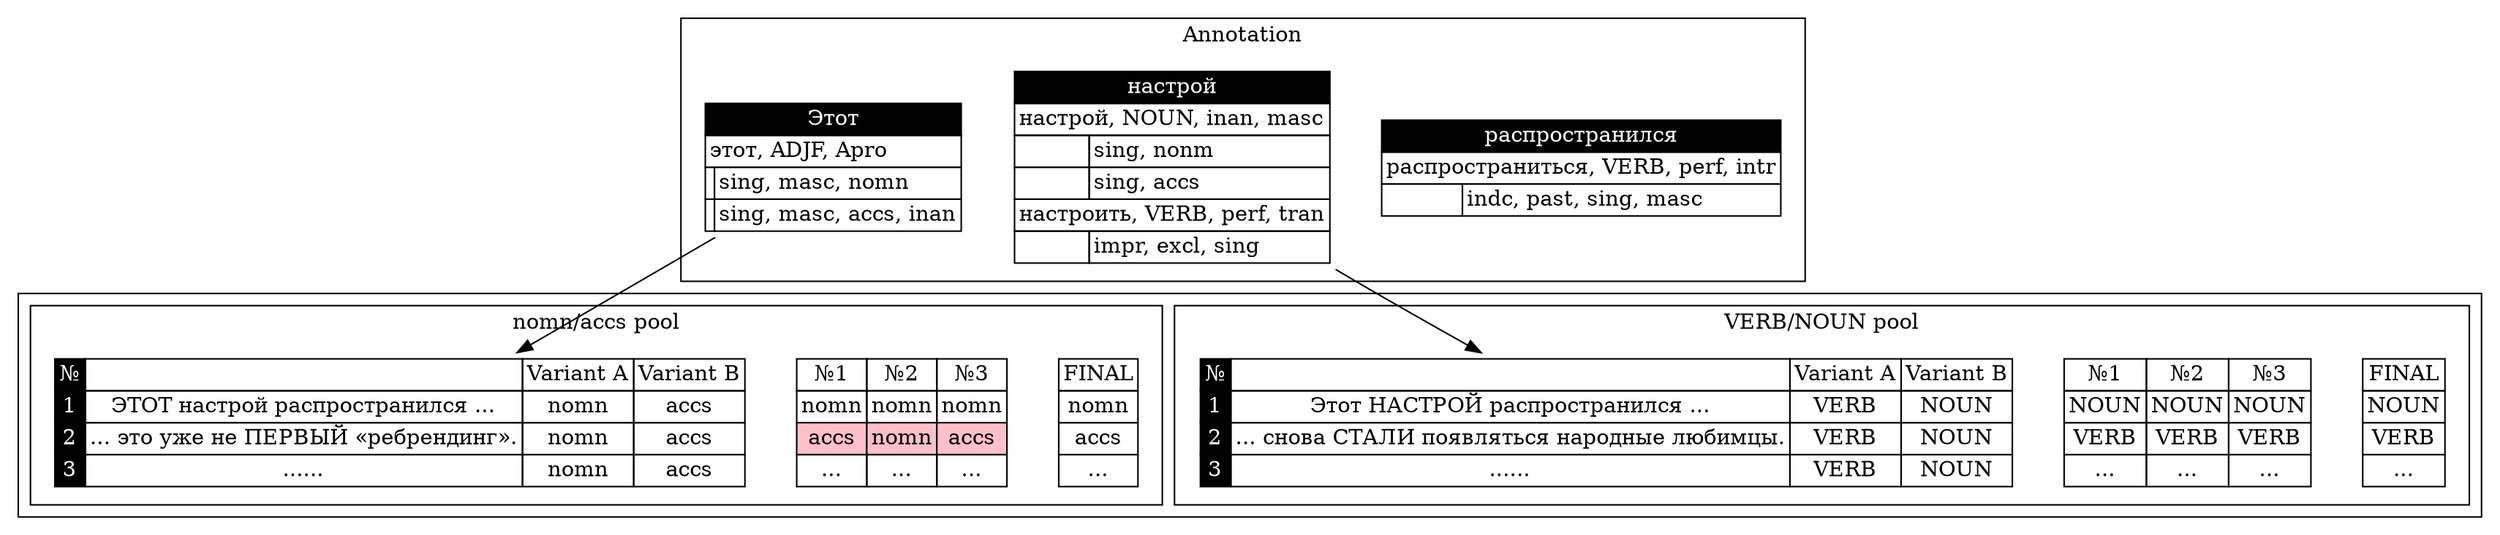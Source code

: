 digraph G {

subgraph cluster_1 {
  label = "Annotation";

  subgraph C1 {
  rank = same;
  //rankdir="LR";
  edge [style="invis"];
 
  W1 [shape=none, label=<
  <table border="0" cellborder="1" cellspacing="0">
    <tr><td colspan="2" bgcolor="black"><font color="white">Этот</font></td></tr>
    <tr><td colspan="2" align="left">этот, ADJF, Apro</td></tr>
    <tr><td></td><td align="left">sing, masc, nomn</td></tr>
    <tr><td></td><td align="left">sing, masc, accs, inan</td></tr>
  </table>>];

  W2 [shape=none, label=<
  <table border="0" cellborder="1" cellspacing="0">
    <tr><td colspan="2" bgcolor="black"><font color="white">настрой</font></td></tr>
    <tr><td colspan="2" align="left">настрой, NOUN, inan, masc</td></tr>
    <tr><td></td><td align="left">sing, nonm</td></tr>
    <tr><td></td><td align="left">sing, accs</td></tr>
    <tr><td colspan="2" align="left">настроить, VERB, perf, tran</td></tr>
    <tr><td></td><td align="left">impr, excl, sing</td></tr>
  </table>>];

  W3 [shape=none, label=<
  <table border="0" cellborder="1" cellspacing="0">
    <tr><td colspan="2" bgcolor="black"><font color="white">распространился</font></td></tr>
    <tr><td colspan="2" align="left">распространиться, VERB, perf, intr</td></tr>
    <tr><td></td><td align="left">indc, past, sing, masc</td></tr>
  </table>>];

  W1 -> W2 -> W3;
  }
}

subgraph cluster_4 {
rankdir="TB";

subgraph cluster_2 {
 label = "nomn/accs pool";

 subgraph C2 {
 rank=same;
 edge [style="invis"];

 T1 [shape=none, label=<
  <table border="0" cellborder="1" cellspacing="0">
    <tr><td bgcolor="black"><font color="white">№</font></td>
    <td></td>
    <td>Variant A</td><td>Variant B</td></tr>
    <tr><td bgcolor="black"><font color="white">1</font></td>
    <td>ЭТОТ настрой распространился ...</td>
    <td>nomn</td><td>accs</td></tr>
    <tr><td bgcolor="black"><font color="white">2</font></td>
    <td>... это уже не ПЕРВЫЙ «ребрендинг».</td>
    <td>nomn</td><td>accs</td></tr>
    <tr><td bgcolor="black"><font color="white">3</font></td>
    <td>......</td>
    <td>nomn</td><td>accs</td></tr>
  </table>>];  
 
  M1 [shape=none, label=<
  <table border="0" cellborder="1" cellspacing="0">
    <tr>
    <td>№1</td><td>№2</td><td>№3</td></tr>
    <tr><td>nomn</td><td>nomn</td><td>nomn</td></tr>
    <tr><td bgcolor="pink">accs</td><td bgcolor="pink">nomn</td><td bgcolor="pink">accs</td></tr>
    <tr><td>...</td><td>...</td><td>...</td></tr>
  </table>>];  

  D1 [shape=none, label=<
  <table border="0" cellborder="1" cellspacing="0">
    <tr><td>FINAL</td></tr>
    <tr><td>nomn</td></tr>
    <tr><td>accs</td></tr>
    <tr><td>...</td></tr>
  </table>>]; 

  T1 -> M1 -> D1; 
  }
} 


subgraph cluster_3 {

  label = "VERB/NOUN pool";

  subgraph C3 {
  rank=same;
  edge [style="invis"];

  T2 [shape=none, label=<
  <table border="0" cellborder="1" cellspacing="0">
    <tr><td bgcolor="black"><font color="white">№</font></td>
    <td></td>
    <td>Variant A</td><td>Variant B</td></tr>
    <tr><td bgcolor="black"><font color="white">1</font></td>
    <td>Этот НАСТРОЙ распространился ...</td>
    <td>VERB</td><td>NOUN</td></tr>
    <tr><td bgcolor="black"><font color="white">2</font></td>
    <td>... снова СТАЛИ появляться народные любимцы.</td>
    <td>VERB</td><td>NOUN</td></tr>
    <tr><td bgcolor="black"><font color="white">3</font></td>
    <td>......</td>
    <td>VERB</td><td>NOUN</td></tr>
  </table>>];  

  M2 [shape=none, label=<
  <table border="0" cellborder="1" cellspacing="0">
    <tr>
    <td>№1</td><td>№2</td><td>№3</td></tr>
    <tr><td>NOUN</td><td>NOUN</td><td>NOUN</td></tr>
    <tr><td>VERB</td><td>VERB</td><td>VERB</td></tr>
    <tr><td>...</td><td>...</td><td>...</td></tr>
  </table>>];  

  D2 [shape=none, label=<
  <table border="0" cellborder="1" cellspacing="0">
    <tr><td>FINAL</td></tr>
    <tr><td>NOUN</td></tr>
    <tr><td>VERB</td></tr>
    <tr><td>...</td></tr>
  </table>>];  

  T2 -> M2 -> D2;
  }

}
}

W1 -> T1;
W2 -> T2;

//D1 -> W1;
//D2 -> W2;

//T1 -> T2;

/*subgraph {
  edge [style="invis"];*/
/*  T1 -> T2
  T1 -> M1
  T2 -> M2
  M1 -> D1
  M2 -> D2*/
//}

/*subgraph {*/
/*  W1 -> T1
  W2 -> T2

  D1 -> W1
  D2 -> W2*/
//}

} 
